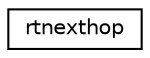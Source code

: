 digraph G
{
  edge [fontname="Helvetica",fontsize="10",labelfontname="Helvetica",labelfontsize="10"];
  node [fontname="Helvetica",fontsize="10",shape=record];
  rankdir="LR";
  Node1 [label="rtnexthop",height=0.2,width=0.4,color="black", fillcolor="white", style="filled",URL="$structrtnexthop.html"];
}
